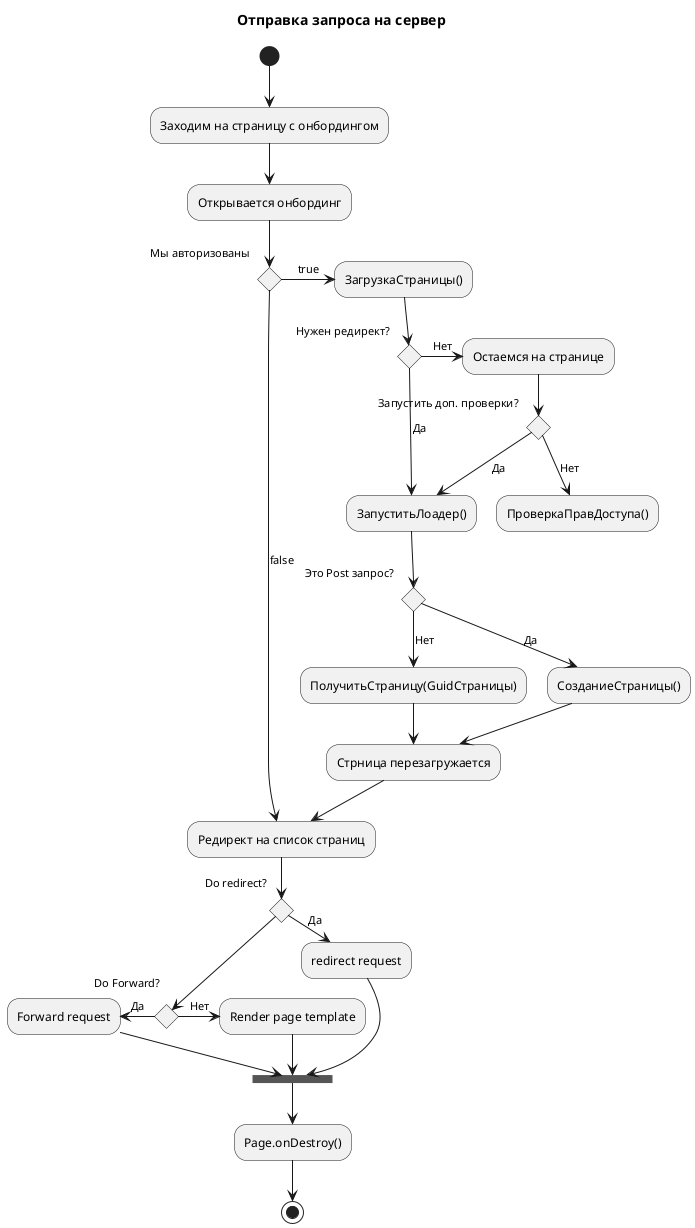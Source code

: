 @startuml "Отправка запроса на сервер"
title Отправка запроса на сервер

(*) --> "Заходим на страницу с онбордингом"
--> "Открывается онбординг"

if "Мы авторизованы" then
  ->[true] "ЗагрузкаСтраницы()"

  if "Нужен редирект?" then
   ->[Нет] "Остаемся на странице"

   if "Запустить доп. проверки?" then
     -->[Да] "ЗапуститьЛоадер()"
   else
     -->[Нет] "ПроверкаПравДоступа()"
   endif

  else
   -->[Да] "ЗапуститьЛоадер()"
  endif

  if "Это Post запрос?" then
    -->[Да] "СозданиеСтраницы()"
    --> "Стрница перезагружается" as render
    --> "Редирект на список страниц"
  else
    -->[Нет] "ПолучитьСтраницу(GuidСтраницы)"
    --> render
  endif

else
  -->[false] "Редирект на список страниц"
endif

if "Do redirect?" then
 ->[Да] "redirect request"
 --> ==BEFORE_DESTROY===
else
 if "Do Forward?" then
  -left->[Да] "Forward request"
  --> ==BEFORE_DESTROY===
 else
  -right->[Нет] "Render page template"
  --> ==BEFORE_DESTROY===
 endif
endif

--> "Page.onDestroy()"
-->(*)

@enduml
